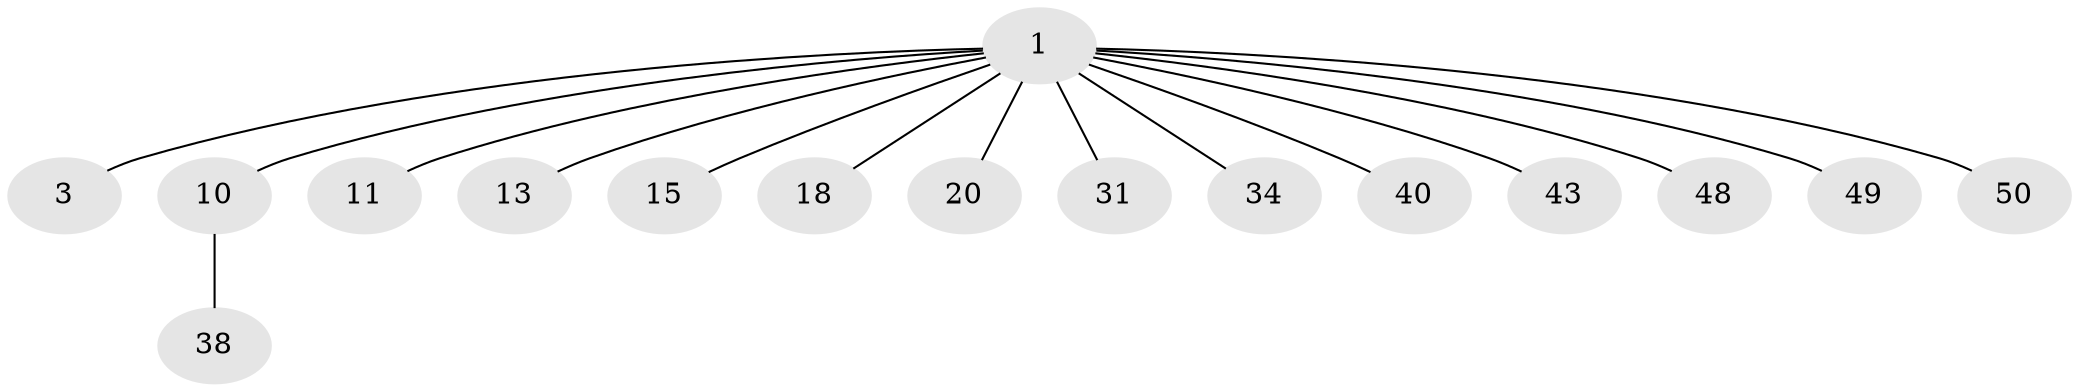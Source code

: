 // original degree distribution, {4: 0.10714285714285714, 5: 0.03571428571428571, 3: 0.03571428571428571, 2: 0.42857142857142855, 1: 0.39285714285714285}
// Generated by graph-tools (version 1.1) at 2025/19/03/04/25 18:19:13]
// undirected, 16 vertices, 15 edges
graph export_dot {
graph [start="1"]
  node [color=gray90,style=filled];
  1 [super="+2+25+28+4"];
  3 [super="+27+52"];
  10 [super="+12"];
  11 [super="+21"];
  13 [super="+19"];
  15 [super="+37+17"];
  18 [super="+30+42+24"];
  20 [super="+23"];
  31 [super="+41"];
  34;
  38 [super="+39"];
  40 [super="+46"];
  43;
  48 [super="+51"];
  49;
  50 [super="+56"];
  1 -- 3;
  1 -- 43;
  1 -- 11;
  1 -- 13;
  1 -- 31;
  1 -- 34;
  1 -- 40;
  1 -- 10;
  1 -- 15;
  1 -- 48;
  1 -- 49;
  1 -- 18;
  1 -- 50;
  1 -- 20;
  10 -- 38;
}
